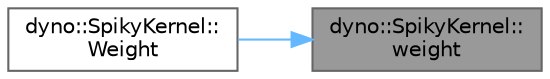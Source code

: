 digraph "dyno::SpikyKernel::weight"
{
 // LATEX_PDF_SIZE
  bgcolor="transparent";
  edge [fontname=Helvetica,fontsize=10,labelfontname=Helvetica,labelfontsize=10];
  node [fontname=Helvetica,fontsize=10,shape=box,height=0.2,width=0.4];
  rankdir="RL";
  Node1 [id="Node000001",label="dyno::SpikyKernel::\lweight",height=0.2,width=0.4,color="gray40", fillcolor="grey60", style="filled", fontcolor="black",tooltip=" "];
  Node1 -> Node2 [id="edge1_Node000001_Node000002",dir="back",color="steelblue1",style="solid",tooltip=" "];
  Node2 [id="Node000002",label="dyno::SpikyKernel::\lWeight",height=0.2,width=0.4,color="grey40", fillcolor="white", style="filled",URL="$classdyno_1_1_spiky_kernel.html#afeed002dc832a715fbf5ff0c6b4782de",tooltip=" "];
}
